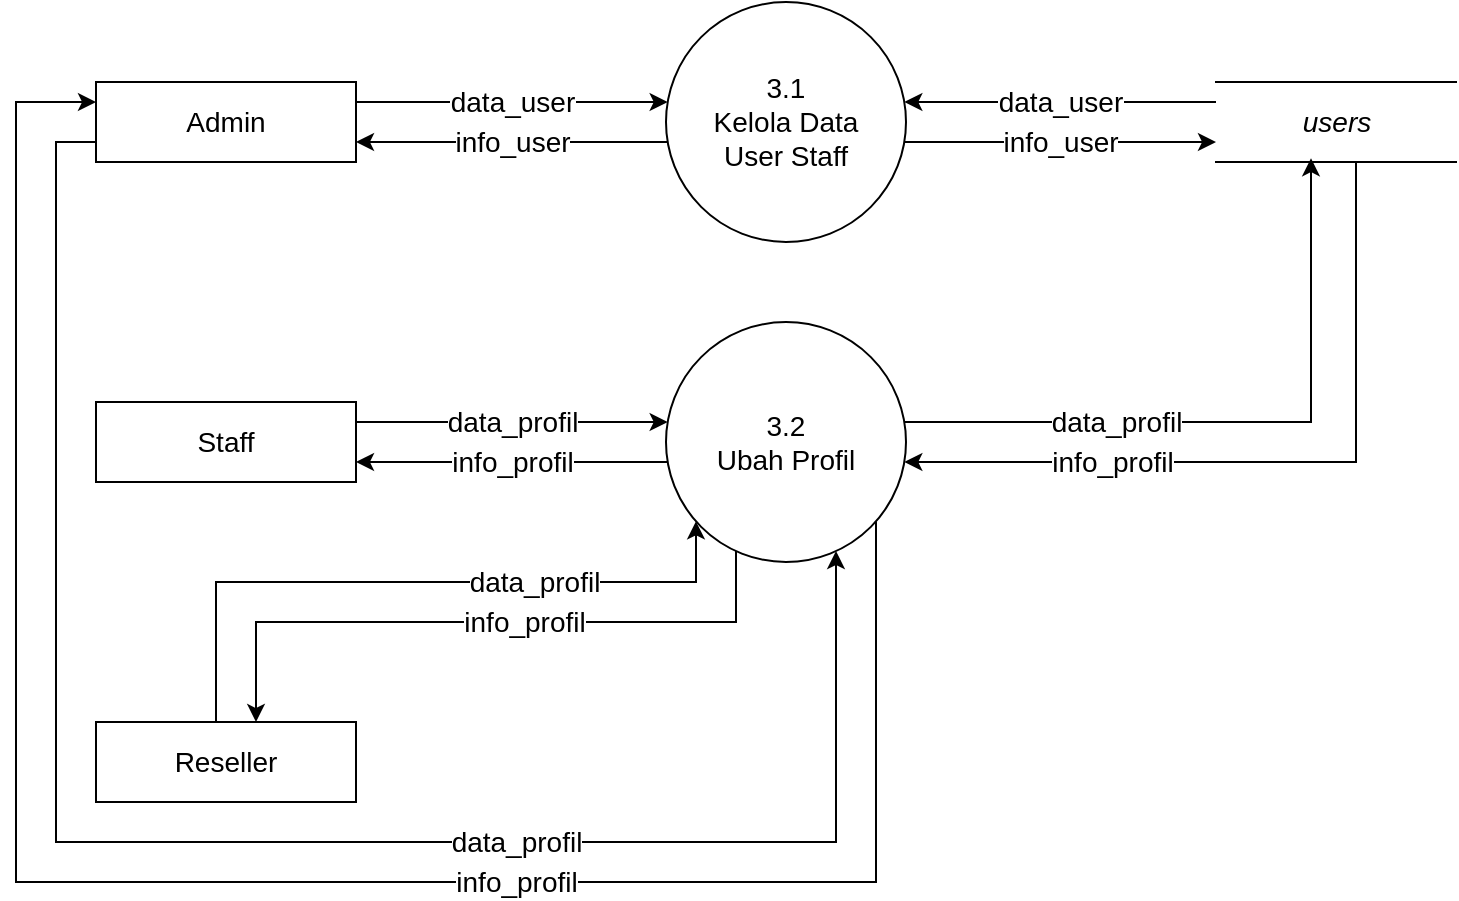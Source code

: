 <mxfile version="14.6.13" type="device"><diagram id="Rc6OxXYoEZi-hfFgIoyE" name="Page-1"><mxGraphModel dx="852" dy="494" grid="1" gridSize="10" guides="1" tooltips="1" connect="1" arrows="1" fold="1" page="1" pageScale="1" pageWidth="850" pageHeight="1100" math="0" shadow="0"><root><mxCell id="0"/><mxCell id="1" parent="0"/><mxCell id="s38WGr486lUvFhDny16M-1" value="&lt;font style=&quot;font-size: 14px&quot;&gt;3.1&lt;br style=&quot;font-size: 14px&quot;&gt;Kelola Data &lt;br&gt;User Staff&lt;br style=&quot;font-size: 14px&quot;&gt;&lt;/font&gt;" style="ellipse;whiteSpace=wrap;html=1;aspect=fixed;fontSize=14;" parent="1" vertex="1"><mxGeometry x="365" y="40" width="120" height="120" as="geometry"/></mxCell><mxCell id="s38WGr486lUvFhDny16M-4" value="data_user" style="edgeStyle=orthogonalEdgeStyle;rounded=0;orthogonalLoop=1;jettySize=auto;html=1;exitX=1;exitY=0.25;exitDx=0;exitDy=0;fontSize=14;" parent="1" source="s38WGr486lUvFhDny16M-2" target="s38WGr486lUvFhDny16M-1" edge="1"><mxGeometry relative="1" as="geometry"><Array as="points"><mxPoint x="330" y="90"/><mxPoint x="330" y="90"/></Array></mxGeometry></mxCell><mxCell id="ZvoMpwTXbveDmMynlcxl-1" value="info_user" style="edgeStyle=orthogonalEdgeStyle;rounded=0;orthogonalLoop=1;jettySize=auto;html=1;entryX=1;entryY=0.75;entryDx=0;entryDy=0;fontSize=14;" parent="1" source="s38WGr486lUvFhDny16M-1" target="s38WGr486lUvFhDny16M-2" edge="1"><mxGeometry relative="1" as="geometry"><Array as="points"><mxPoint x="320" y="110"/><mxPoint x="320" y="110"/></Array></mxGeometry></mxCell><mxCell id="ZvoMpwTXbveDmMynlcxl-8" value="data_profil" style="edgeStyle=orthogonalEdgeStyle;rounded=0;orthogonalLoop=1;jettySize=auto;html=1;fontSize=14;" parent="1" source="s38WGr486lUvFhDny16M-2" target="ZvoMpwTXbveDmMynlcxl-2" edge="1"><mxGeometry x="0.325" relative="1" as="geometry"><Array as="points"><mxPoint x="60" y="110"/><mxPoint x="60" y="460"/><mxPoint x="450" y="460"/></Array><mxPoint as="offset"/></mxGeometry></mxCell><mxCell id="ZvoMpwTXbveDmMynlcxl-9" value="info_profil" style="edgeStyle=orthogonalEdgeStyle;rounded=0;orthogonalLoop=1;jettySize=auto;html=1;fontSize=14;" parent="1" source="ZvoMpwTXbveDmMynlcxl-2" target="s38WGr486lUvFhDny16M-2" edge="1"><mxGeometry x="-0.307" relative="1" as="geometry"><Array as="points"><mxPoint x="470" y="480"/><mxPoint x="40" y="480"/><mxPoint x="40" y="90"/></Array><mxPoint as="offset"/></mxGeometry></mxCell><mxCell id="s38WGr486lUvFhDny16M-2" value="Admin" style="rounded=0;whiteSpace=wrap;html=1;fontSize=14;" parent="1" vertex="1"><mxGeometry x="80" y="80" width="130" height="40" as="geometry"/></mxCell><mxCell id="ZvoMpwTXbveDmMynlcxl-13" value="data_profil" style="edgeStyle=orthogonalEdgeStyle;rounded=0;orthogonalLoop=1;jettySize=auto;html=1;fontSize=14;" parent="1" source="s38WGr486lUvFhDny16M-3" target="ZvoMpwTXbveDmMynlcxl-2" edge="1"><mxGeometry x="0.346" relative="1" as="geometry"><Array as="points"><mxPoint x="140" y="330"/><mxPoint x="380" y="330"/></Array><mxPoint as="offset"/></mxGeometry></mxCell><mxCell id="ZvoMpwTXbveDmMynlcxl-14" value="info_profil" style="edgeStyle=orthogonalEdgeStyle;rounded=0;orthogonalLoop=1;jettySize=auto;html=1;fontSize=14;" parent="1" source="ZvoMpwTXbveDmMynlcxl-2" target="s38WGr486lUvFhDny16M-3" edge="1"><mxGeometry x="-0.133" relative="1" as="geometry"><Array as="points"><mxPoint x="400" y="350"/><mxPoint x="160" y="350"/></Array><mxPoint as="offset"/></mxGeometry></mxCell><mxCell id="s38WGr486lUvFhDny16M-3" value="Reseller" style="rounded=0;whiteSpace=wrap;html=1;fontSize=14;" parent="1" vertex="1"><mxGeometry x="80" y="400" width="130" height="40" as="geometry"/></mxCell><mxCell id="ZvoMpwTXbveDmMynlcxl-4" value="data_profil" style="edgeStyle=orthogonalEdgeStyle;rounded=0;orthogonalLoop=1;jettySize=auto;html=1;exitX=1;exitY=0.25;exitDx=0;exitDy=0;fontSize=14;" parent="1" source="7jFcA3zkuIVFiPS_3Hs9-1" target="ZvoMpwTXbveDmMynlcxl-2" edge="1"><mxGeometry relative="1" as="geometry"><Array as="points"><mxPoint x="330" y="250"/><mxPoint x="330" y="250"/></Array></mxGeometry></mxCell><mxCell id="ZvoMpwTXbveDmMynlcxl-5" value="info_profil" style="edgeStyle=orthogonalEdgeStyle;rounded=0;orthogonalLoop=1;jettySize=auto;html=1;entryX=1;entryY=0.75;entryDx=0;entryDy=0;fontSize=14;" parent="1" source="ZvoMpwTXbveDmMynlcxl-2" target="7jFcA3zkuIVFiPS_3Hs9-1" edge="1"><mxGeometry relative="1" as="geometry"><Array as="points"><mxPoint x="320" y="270"/><mxPoint x="320" y="270"/></Array></mxGeometry></mxCell><mxCell id="7jFcA3zkuIVFiPS_3Hs9-1" value="Staff" style="rounded=0;whiteSpace=wrap;html=1;fontSize=14;" parent="1" vertex="1"><mxGeometry x="80" y="240" width="130" height="40" as="geometry"/></mxCell><mxCell id="ZvoMpwTXbveDmMynlcxl-2" value="&lt;font style=&quot;font-size: 14px&quot;&gt;3.2&lt;br style=&quot;font-size: 14px&quot;&gt;Ubah Profil&lt;br style=&quot;font-size: 14px&quot;&gt;&lt;/font&gt;" style="ellipse;whiteSpace=wrap;html=1;aspect=fixed;fontSize=14;" parent="1" vertex="1"><mxGeometry x="365" y="200" width="120" height="120" as="geometry"/></mxCell><mxCell id="ZvoMpwTXbveDmMynlcxl-22" value="data_user" style="edgeStyle=orthogonalEdgeStyle;rounded=0;orthogonalLoop=1;jettySize=auto;html=1;exitX=0;exitY=0.25;exitDx=0;exitDy=0;fontSize=14;" parent="1" source="ZvoMpwTXbveDmMynlcxl-15" target="s38WGr486lUvFhDny16M-1" edge="1"><mxGeometry relative="1" as="geometry"><Array as="points"><mxPoint x="520" y="90"/><mxPoint x="520" y="90"/></Array></mxGeometry></mxCell><mxCell id="ZvoMpwTXbveDmMynlcxl-23" value="info_user" style="edgeStyle=orthogonalEdgeStyle;rounded=0;orthogonalLoop=1;jettySize=auto;html=1;entryX=0;entryY=0.75;entryDx=0;entryDy=0;fontSize=14;" parent="1" source="s38WGr486lUvFhDny16M-1" target="ZvoMpwTXbveDmMynlcxl-15" edge="1"><mxGeometry relative="1" as="geometry"><Array as="points"><mxPoint x="520" y="110"/><mxPoint x="520" y="110"/></Array></mxGeometry></mxCell><mxCell id="ZvoMpwTXbveDmMynlcxl-15" value="&lt;i style=&quot;font-size: 14px;&quot;&gt;users&lt;/i&gt;" style="html=1;dashed=0;whitespace=wrap;shape=partialRectangle;right=0;left=0;fontSize=14;" parent="1" vertex="1"><mxGeometry x="640" y="80" width="120" height="40" as="geometry"/></mxCell><mxCell id="INDi0M8MjhcO0uPY7EiU-3" value="data_profil" style="edgeStyle=orthogonalEdgeStyle;rounded=0;orthogonalLoop=1;jettySize=auto;html=1;fontSize=14;" parent="1" source="ZvoMpwTXbveDmMynlcxl-2" edge="1"><mxGeometry x="-0.369" relative="1" as="geometry"><Array as="points"><mxPoint x="688" y="250"/></Array><mxPoint as="offset"/><mxPoint x="390" y="200" as="sourcePoint"/><mxPoint x="687.5" y="118.095" as="targetPoint"/></mxGeometry></mxCell><mxCell id="INDi0M8MjhcO0uPY7EiU-4" value="info_profil" style="edgeStyle=orthogonalEdgeStyle;rounded=0;orthogonalLoop=1;jettySize=auto;html=1;fontSize=14;" parent="1" source="ZvoMpwTXbveDmMynlcxl-15" target="ZvoMpwTXbveDmMynlcxl-2" edge="1"><mxGeometry x="0.451" relative="1" as="geometry"><Array as="points"><mxPoint x="710" y="270"/></Array><mxPoint as="offset"/><mxPoint x="717.5" y="118.095" as="sourcePoint"/><mxPoint x="427.5" y="200" as="targetPoint"/></mxGeometry></mxCell></root></mxGraphModel></diagram></mxfile>